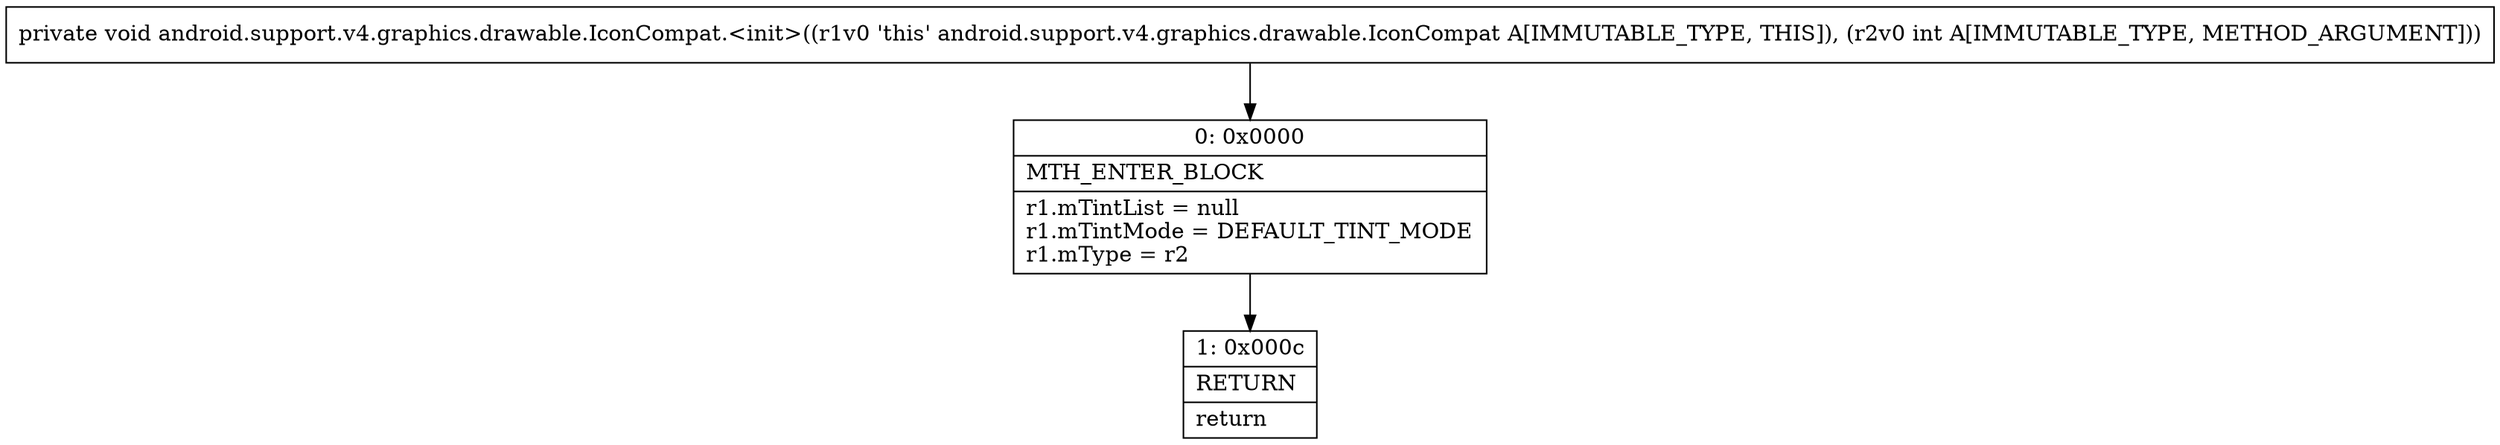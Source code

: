 digraph "CFG forandroid.support.v4.graphics.drawable.IconCompat.\<init\>(I)V" {
Node_0 [shape=record,label="{0\:\ 0x0000|MTH_ENTER_BLOCK\l|r1.mTintList = null\lr1.mTintMode = DEFAULT_TINT_MODE\lr1.mType = r2\l}"];
Node_1 [shape=record,label="{1\:\ 0x000c|RETURN\l|return\l}"];
MethodNode[shape=record,label="{private void android.support.v4.graphics.drawable.IconCompat.\<init\>((r1v0 'this' android.support.v4.graphics.drawable.IconCompat A[IMMUTABLE_TYPE, THIS]), (r2v0 int A[IMMUTABLE_TYPE, METHOD_ARGUMENT])) }"];
MethodNode -> Node_0;
Node_0 -> Node_1;
}

